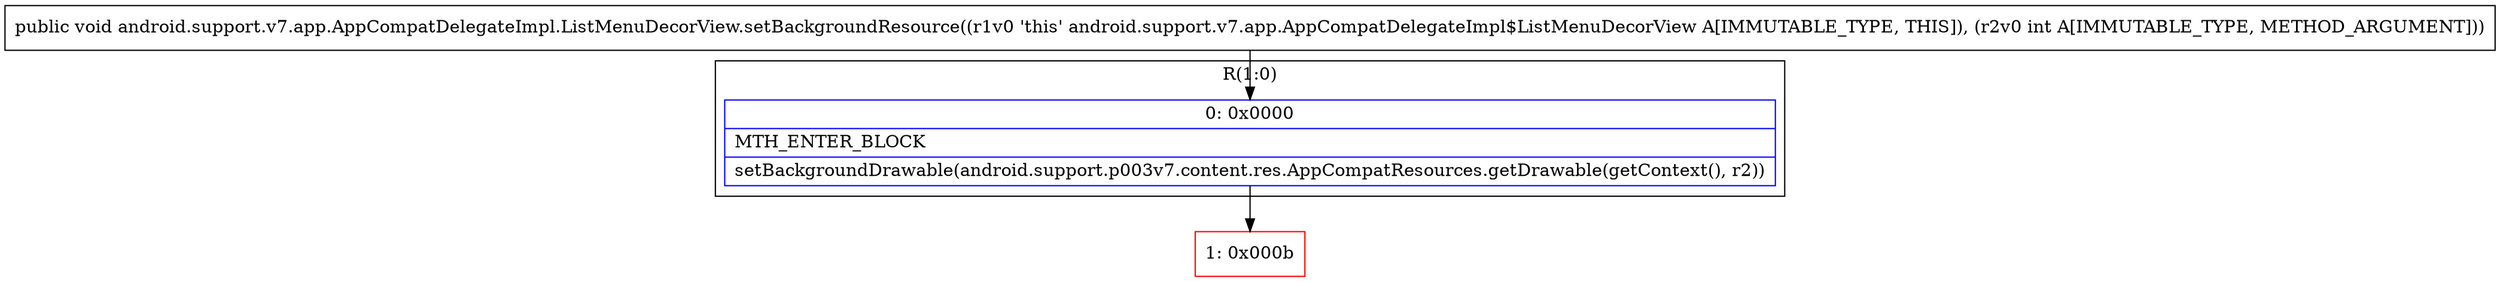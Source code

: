 digraph "CFG forandroid.support.v7.app.AppCompatDelegateImpl.ListMenuDecorView.setBackgroundResource(I)V" {
subgraph cluster_Region_1340767703 {
label = "R(1:0)";
node [shape=record,color=blue];
Node_0 [shape=record,label="{0\:\ 0x0000|MTH_ENTER_BLOCK\l|setBackgroundDrawable(android.support.p003v7.content.res.AppCompatResources.getDrawable(getContext(), r2))\l}"];
}
Node_1 [shape=record,color=red,label="{1\:\ 0x000b}"];
MethodNode[shape=record,label="{public void android.support.v7.app.AppCompatDelegateImpl.ListMenuDecorView.setBackgroundResource((r1v0 'this' android.support.v7.app.AppCompatDelegateImpl$ListMenuDecorView A[IMMUTABLE_TYPE, THIS]), (r2v0 int A[IMMUTABLE_TYPE, METHOD_ARGUMENT])) }"];
MethodNode -> Node_0;
Node_0 -> Node_1;
}

